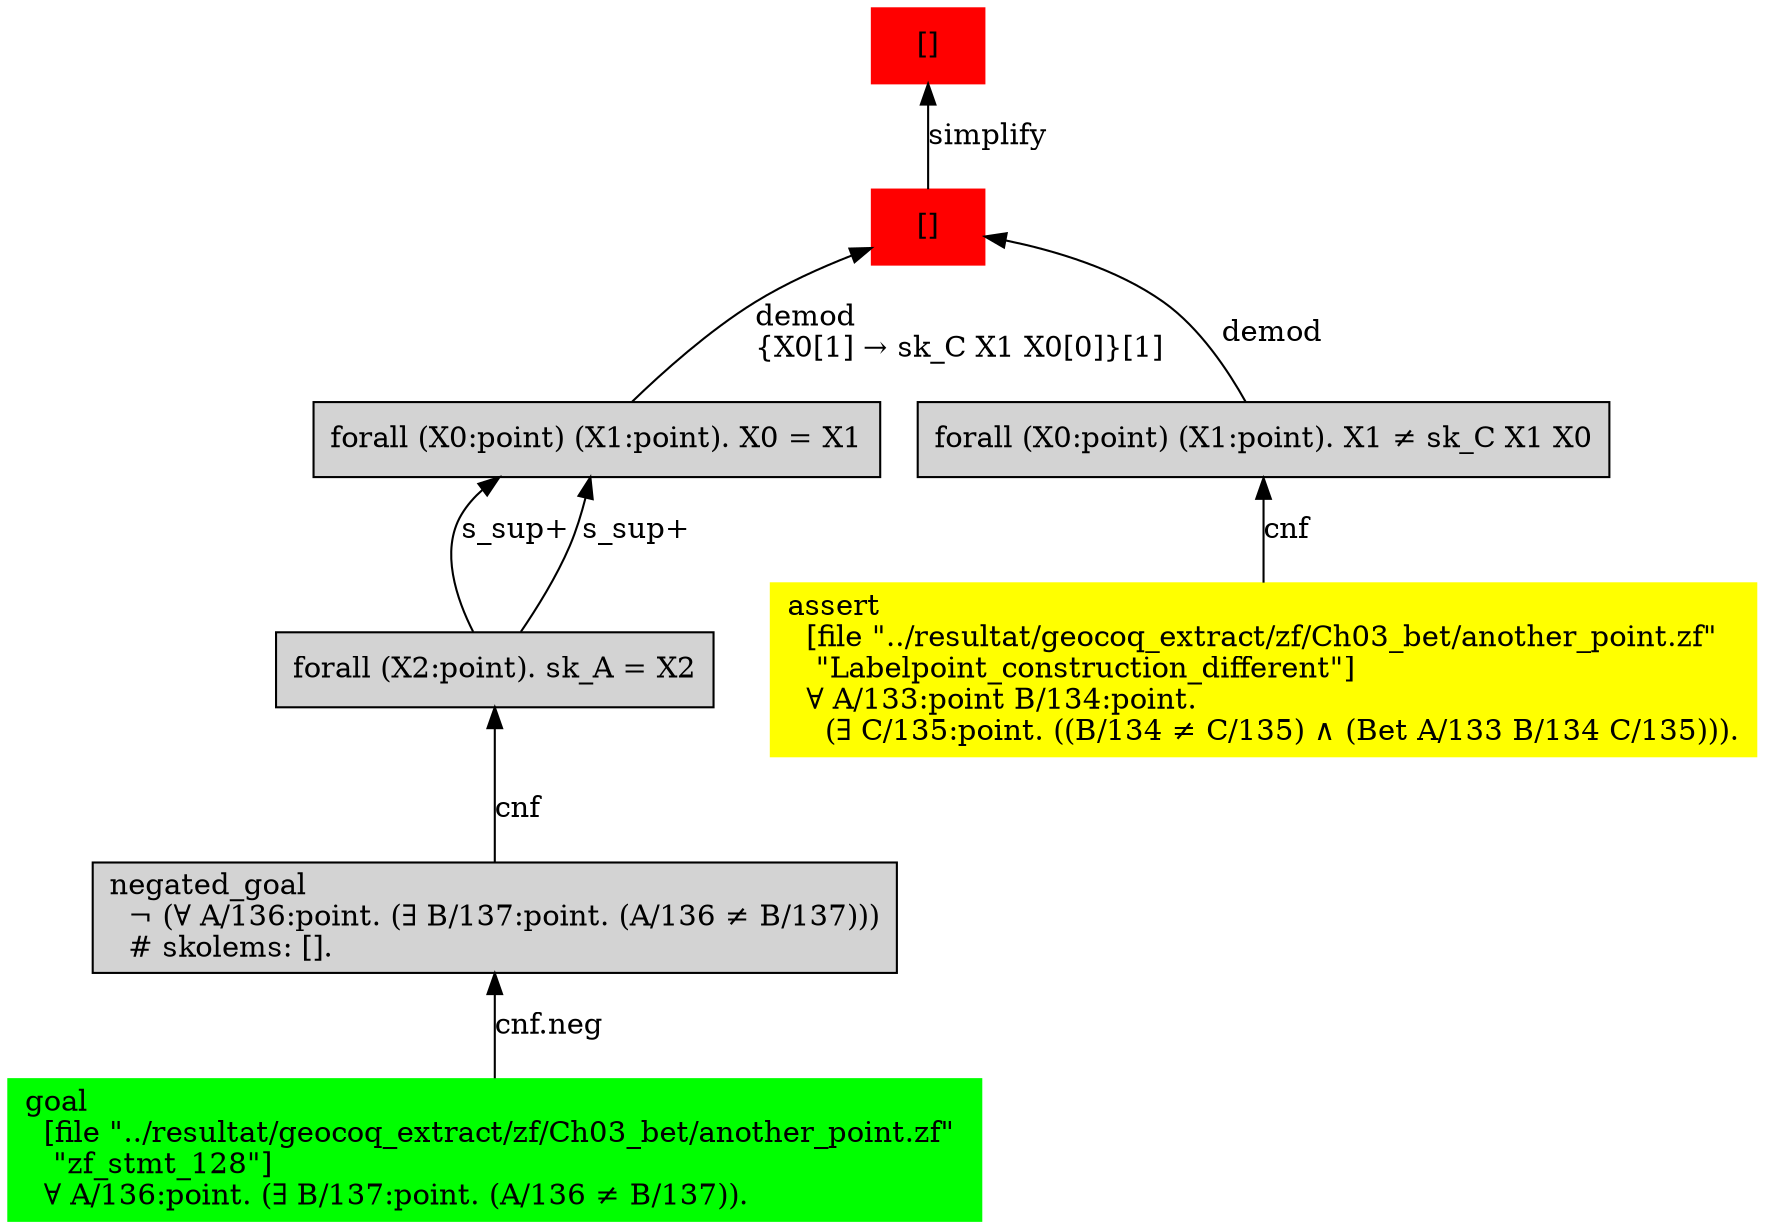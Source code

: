 digraph "unsat_graph" {
  vertex_0 [color=red, label="[]", shape=box, style=filled];
  vertex_0 -> vertex_1 [label="simplify", dir="back"];
  vertex_1 [color=red, label="[]", shape=box, style=filled];
  vertex_1 -> vertex_2 [label="demod\l\{X0[1] → sk_C X1 X0[0]\}[1]\l", dir="back"];
  vertex_2 [shape=box, label="forall (X0:point) (X1:point). X0 = X1\l", style=filled];
  vertex_2 -> vertex_3 [label="s_sup+\l", dir="back"];
  vertex_3 [shape=box, label="forall (X2:point). sk_A = X2\l", style=filled];
  vertex_3 -> vertex_4 [label="cnf", dir="back"];
  vertex_4 [shape=box, label="negated_goal\l  ¬ (∀ A/136:point. (∃ B/137:point. (A/136 ≠ B/137)))\l  # skolems: [].\l", style=filled];
  vertex_4 -> vertex_5 [label="cnf.neg", dir="back"];
  vertex_5 [color=green, shape=box, label="goal\l  [file \"../resultat/geocoq_extract/zf/Ch03_bet/another_point.zf\" \l   \"zf_stmt_128\"]\l  ∀ A/136:point. (∃ B/137:point. (A/136 ≠ B/137)).\l", style=filled];
  vertex_2 -> vertex_3 [label="s_sup+\l", dir="back"];
  vertex_1 -> vertex_6 [label="demod", dir="back"];
  vertex_6 [shape=box, label="forall (X0:point) (X1:point). X1 ≠ sk_C X1 X0\l", style=filled];
  vertex_6 -> vertex_7 [label="cnf", dir="back"];
  vertex_7 [color=yellow, shape=box, label="assert\l  [file \"../resultat/geocoq_extract/zf/Ch03_bet/another_point.zf\" \l   \"Labelpoint_construction_different\"]\l  ∀ A/133:point B/134:point.\l    (∃ C/135:point. ((B/134 ≠ C/135) ∧ (Bet A/133 B/134 C/135))).\l", style=filled];
  }


